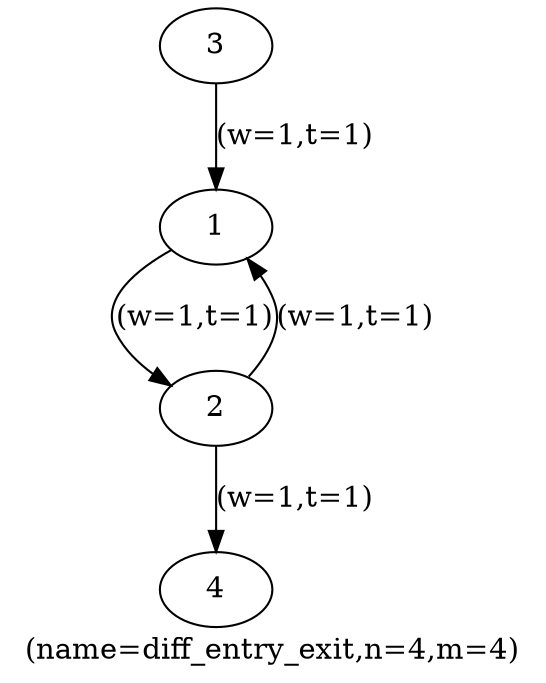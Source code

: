 digraph diff_entry_exit {
label="(name=diff_entry_exit,n=4,m=4)";
	1 -> 2 [label="(w=1,t=1)"];
	2 -> 1 [label="(w=1,t=1)"];
	3 -> 1 [label="(w=1,t=1)"];
	2 -> 4 [label="(w=1,t=1)"];
4 [label="4"];
1 [label="1"];
3 [label="3"];
2 [label="2"];
}
